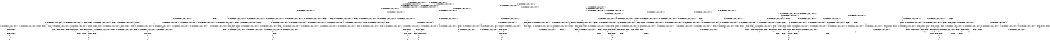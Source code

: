digraph BCG {
size = "7, 10.5";
center = TRUE;
node [shape = circle];
0 [peripheries = 2];
0 -> 1 [label = "EX !0 !ATOMIC_EXCH_BRANCH (1, +0, FALSE, +0, 1, TRUE) !{0, 1, 2}"];
0 -> 2 [label = "EX !2 !ATOMIC_EXCH_BRANCH (1, +1, TRUE, +0, 2, TRUE) !{0, 1, 2}"];
0 -> 3 [label = "EX !1 !ATOMIC_EXCH_BRANCH (1, +0, FALSE, +0, 1, TRUE) !{0, 1, 2}"];
0 -> 4 [label = "EX !0 !ATOMIC_EXCH_BRANCH (1, +0, FALSE, +0, 1, TRUE) !{0, 1, 2}"];
1 -> 1 [label = "EX !0 !ATOMIC_EXCH_BRANCH (1, +0, FALSE, +0, 1, TRUE) !{0, 1, 2}"];
1 -> 5 [label = "EX !2 !ATOMIC_EXCH_BRANCH (1, +1, TRUE, +0, 2, TRUE) !{0, 1, 2}"];
1 -> 6 [label = "EX !1 !ATOMIC_EXCH_BRANCH (1, +0, FALSE, +0, 1, TRUE) !{0, 1, 2}"];
1 -> 4 [label = "EX !0 !ATOMIC_EXCH_BRANCH (1, +0, FALSE, +0, 1, TRUE) !{0, 1, 2}"];
2 -> 7 [label = "EX !0 !ATOMIC_EXCH_BRANCH (1, +0, FALSE, +0, 1, FALSE) !{0, 1, 2}"];
2 -> 8 [label = "EX !1 !ATOMIC_EXCH_BRANCH (1, +0, FALSE, +0, 1, FALSE) !{0, 1, 2}"];
2 -> 9 [label = "TERMINATE !2"];
2 -> 10 [label = "EX !0 !ATOMIC_EXCH_BRANCH (1, +0, FALSE, +0, 1, FALSE) !{0, 1, 2}"];
3 -> 3 [label = "EX !1 !ATOMIC_EXCH_BRANCH (1, +0, FALSE, +0, 1, TRUE) !{0, 1, 2}"];
3 -> 6 [label = "EX !0 !ATOMIC_EXCH_BRANCH (1, +0, FALSE, +0, 1, TRUE) !{0, 1, 2}"];
3 -> 11 [label = "EX !2 !ATOMIC_EXCH_BRANCH (1, +1, TRUE, +0, 2, TRUE) !{0, 1, 2}"];
3 -> 12 [label = "EX !0 !ATOMIC_EXCH_BRANCH (1, +0, FALSE, +0, 1, TRUE) !{0, 1, 2}"];
4 -> 13 [label = "EX !1 !ATOMIC_EXCH_BRANCH (1, +0, FALSE, +0, 1, TRUE) !{0, 1, 2}"];
4 -> 4 [label = "EX !0 !ATOMIC_EXCH_BRANCH (1, +0, FALSE, +0, 1, TRUE) !{0, 1, 2}"];
4 -> 14 [label = "EX !2 !ATOMIC_EXCH_BRANCH (1, +1, TRUE, +0, 2, TRUE) !{0, 1, 2}"];
4 -> 12 [label = "EX !1 !ATOMIC_EXCH_BRANCH (1, +0, FALSE, +0, 1, TRUE) !{0, 1, 2}"];
5 -> 7 [label = "EX !0 !ATOMIC_EXCH_BRANCH (1, +0, FALSE, +0, 1, FALSE) !{0, 1, 2}"];
5 -> 15 [label = "EX !1 !ATOMIC_EXCH_BRANCH (1, +0, FALSE, +0, 1, FALSE) !{0, 1, 2}"];
5 -> 16 [label = "TERMINATE !2"];
5 -> 10 [label = "EX !0 !ATOMIC_EXCH_BRANCH (1, +0, FALSE, +0, 1, FALSE) !{0, 1, 2}"];
6 -> 6 [label = "EX !0 !ATOMIC_EXCH_BRANCH (1, +0, FALSE, +0, 1, TRUE) !{0, 1, 2}"];
6 -> 6 [label = "EX !1 !ATOMIC_EXCH_BRANCH (1, +0, FALSE, +0, 1, TRUE) !{0, 1, 2}"];
6 -> 17 [label = "EX !2 !ATOMIC_EXCH_BRANCH (1, +1, TRUE, +0, 2, TRUE) !{0, 1, 2}"];
6 -> 12 [label = "EX !0 !ATOMIC_EXCH_BRANCH (1, +0, FALSE, +0, 1, TRUE) !{0, 1, 2}"];
7 -> 18 [label = "EX !1 !ATOMIC_EXCH_BRANCH (1, +0, FALSE, +0, 1, FALSE) !{0, 1, 2}"];
7 -> 19 [label = "TERMINATE !0"];
7 -> 20 [label = "TERMINATE !2"];
8 -> 18 [label = "EX !0 !ATOMIC_EXCH_BRANCH (1, +0, FALSE, +0, 1, FALSE) !{0, 1, 2}"];
8 -> 21 [label = "TERMINATE !2"];
8 -> 22 [label = "TERMINATE !1"];
8 -> 23 [label = "EX !0 !ATOMIC_EXCH_BRANCH (1, +0, FALSE, +0, 1, FALSE) !{0, 1, 2}"];
9 -> 24 [label = "EX !0 !ATOMIC_EXCH_BRANCH (1, +0, FALSE, +0, 1, FALSE) !{0, 1}"];
9 -> 25 [label = "EX !1 !ATOMIC_EXCH_BRANCH (1, +0, FALSE, +0, 1, FALSE) !{0, 1}"];
9 -> 26 [label = "EX !0 !ATOMIC_EXCH_BRANCH (1, +0, FALSE, +0, 1, FALSE) !{0, 1}"];
10 -> 27 [label = "EX !1 !ATOMIC_EXCH_BRANCH (1, +0, FALSE, +0, 1, FALSE) !{0, 1, 2}"];
10 -> 23 [label = "EX !1 !ATOMIC_EXCH_BRANCH (1, +0, FALSE, +0, 1, FALSE) !{0, 1, 2}"];
10 -> 28 [label = "TERMINATE !0"];
10 -> 29 [label = "TERMINATE !2"];
11 -> 8 [label = "EX !1 !ATOMIC_EXCH_BRANCH (1, +0, FALSE, +0, 1, FALSE) !{0, 1, 2}"];
11 -> 30 [label = "EX !0 !ATOMIC_EXCH_BRANCH (1, +0, FALSE, +0, 1, FALSE) !{0, 1, 2}"];
11 -> 31 [label = "TERMINATE !2"];
11 -> 32 [label = "EX !0 !ATOMIC_EXCH_BRANCH (1, +0, FALSE, +0, 1, FALSE) !{0, 1, 2}"];
12 -> 13 [label = "EX !1 !ATOMIC_EXCH_BRANCH (1, +0, FALSE, +0, 1, TRUE) !{0, 1, 2}"];
12 -> 12 [label = "EX !0 !ATOMIC_EXCH_BRANCH (1, +0, FALSE, +0, 1, TRUE) !{0, 1, 2}"];
12 -> 12 [label = "EX !1 !ATOMIC_EXCH_BRANCH (1, +0, FALSE, +0, 1, TRUE) !{0, 1, 2}"];
12 -> 33 [label = "EX !2 !ATOMIC_EXCH_BRANCH (1, +1, TRUE, +0, 2, TRUE) !{0, 1, 2}"];
13 -> 34 [label = "EX !2 !ATOMIC_EXCH_BRANCH (1, +1, TRUE, +0, 2, TRUE) !{0, 1, 2}"];
13 -> 13 [label = "EX !0 !ATOMIC_EXCH_BRANCH (1, +0, FALSE, +0, 1, TRUE) !{0, 1, 2}"];
13 -> 13 [label = "EX !1 !ATOMIC_EXCH_BRANCH (1, +0, FALSE, +0, 1, TRUE) !{0, 1, 2}"];
13 -> 35 [label = "EX !2 !ATOMIC_EXCH_BRANCH (1, +1, TRUE, +0, 2, TRUE) !{0, 1, 2}"];
14 -> 36 [label = "EX !1 !ATOMIC_EXCH_BRANCH (1, +0, FALSE, +0, 1, FALSE) !{0, 1, 2}"];
14 -> 10 [label = "EX !0 !ATOMIC_EXCH_BRANCH (1, +0, FALSE, +0, 1, FALSE) !{0, 1, 2}"];
14 -> 37 [label = "EX !1 !ATOMIC_EXCH_BRANCH (1, +0, FALSE, +0, 1, FALSE) !{0, 1, 2}"];
14 -> 38 [label = "TERMINATE !2"];
15 -> 18 [label = "EX !0 !ATOMIC_EXCH_BRANCH (1, +0, FALSE, +0, 1, FALSE) !{0, 1, 2}"];
15 -> 39 [label = "TERMINATE !2"];
15 -> 40 [label = "TERMINATE !1"];
15 -> 23 [label = "EX !0 !ATOMIC_EXCH_BRANCH (1, +0, FALSE, +0, 1, FALSE) !{0, 1, 2}"];
16 -> 24 [label = "EX !0 !ATOMIC_EXCH_BRANCH (1, +0, FALSE, +0, 1, FALSE) !{0, 1}"];
16 -> 41 [label = "EX !1 !ATOMIC_EXCH_BRANCH (1, +0, FALSE, +0, 1, FALSE) !{0, 1}"];
16 -> 26 [label = "EX !0 !ATOMIC_EXCH_BRANCH (1, +0, FALSE, +0, 1, FALSE) !{0, 1}"];
17 -> 30 [label = "EX !0 !ATOMIC_EXCH_BRANCH (1, +0, FALSE, +0, 1, FALSE) !{0, 1, 2}"];
17 -> 15 [label = "EX !1 !ATOMIC_EXCH_BRANCH (1, +0, FALSE, +0, 1, FALSE) !{0, 1, 2}"];
17 -> 42 [label = "TERMINATE !2"];
17 -> 32 [label = "EX !0 !ATOMIC_EXCH_BRANCH (1, +0, FALSE, +0, 1, FALSE) !{0, 1, 2}"];
18 -> 43 [label = "TERMINATE !0"];
18 -> 44 [label = "TERMINATE !2"];
18 -> 45 [label = "TERMINATE !1"];
19 -> 46 [label = "EX !1 !ATOMIC_EXCH_BRANCH (1, +0, FALSE, +0, 1, FALSE) !{1, 2}"];
19 -> 47 [label = "TERMINATE !2"];
19 -> 48 [label = "EX !1 !ATOMIC_EXCH_BRANCH (1, +0, FALSE, +0, 1, FALSE) !{1, 2}"];
20 -> 49 [label = "EX !1 !ATOMIC_EXCH_BRANCH (1, +0, FALSE, +0, 1, FALSE) !{0, 1}"];
20 -> 47 [label = "TERMINATE !0"];
21 -> 49 [label = "EX !0 !ATOMIC_EXCH_BRANCH (1, +0, FALSE, +0, 1, FALSE) !{0, 1}"];
21 -> 50 [label = "TERMINATE !1"];
21 -> 51 [label = "EX !0 !ATOMIC_EXCH_BRANCH (1, +0, FALSE, +0, 1, FALSE) !{0, 1}"];
22 -> 52 [label = "EX !0 !ATOMIC_EXCH_BRANCH (1, +0, FALSE, +0, 1, FALSE) !{0, 2}"];
22 -> 50 [label = "TERMINATE !2"];
22 -> 53 [label = "EX !0 !ATOMIC_EXCH_BRANCH (1, +0, FALSE, +0, 1, FALSE) !{0, 2}"];
23 -> 54 [label = "TERMINATE !0"];
23 -> 55 [label = "TERMINATE !2"];
23 -> 56 [label = "TERMINATE !1"];
24 -> 49 [label = "EX !1 !ATOMIC_EXCH_BRANCH (1, +0, FALSE, +0, 1, FALSE) !{0, 1}"];
24 -> 47 [label = "TERMINATE !0"];
25 -> 49 [label = "EX !0 !ATOMIC_EXCH_BRANCH (1, +0, FALSE, +0, 1, FALSE) !{0, 1}"];
25 -> 50 [label = "TERMINATE !1"];
25 -> 51 [label = "EX !0 !ATOMIC_EXCH_BRANCH (1, +0, FALSE, +0, 1, FALSE) !{0, 1}"];
26 -> 57 [label = "EX !1 !ATOMIC_EXCH_BRANCH (1, +0, FALSE, +0, 1, FALSE) !{0, 1}"];
26 -> 51 [label = "EX !1 !ATOMIC_EXCH_BRANCH (1, +0, FALSE, +0, 1, FALSE) !{0, 1}"];
26 -> 58 [label = "TERMINATE !0"];
27 -> 59 [label = "TERMINATE !0"];
27 -> 60 [label = "TERMINATE !2"];
27 -> 61 [label = "TERMINATE !1"];
28 -> 62 [label = "EX !1 !ATOMIC_EXCH_BRANCH (1, +0, FALSE, +0, 1, FALSE) !{1, 2}"];
28 -> 63 [label = "TERMINATE !2"];
29 -> 64 [label = "EX !1 !ATOMIC_EXCH_BRANCH (1, +0, FALSE, +0, 1, FALSE) !{0, 1}"];
29 -> 63 [label = "TERMINATE !0"];
30 -> 18 [label = "EX !1 !ATOMIC_EXCH_BRANCH (1, +0, FALSE, +0, 1, FALSE) !{0, 1, 2}"];
30 -> 65 [label = "TERMINATE !0"];
30 -> 66 [label = "TERMINATE !2"];
31 -> 25 [label = "EX !1 !ATOMIC_EXCH_BRANCH (1, +0, FALSE, +0, 1, FALSE) !{0, 1}"];
31 -> 67 [label = "EX !0 !ATOMIC_EXCH_BRANCH (1, +0, FALSE, +0, 1, FALSE) !{0, 1}"];
31 -> 68 [label = "EX !0 !ATOMIC_EXCH_BRANCH (1, +0, FALSE, +0, 1, FALSE) !{0, 1}"];
32 -> 27 [label = "EX !1 !ATOMIC_EXCH_BRANCH (1, +0, FALSE, +0, 1, FALSE) !{0, 1, 2}"];
32 -> 23 [label = "EX !1 !ATOMIC_EXCH_BRANCH (1, +0, FALSE, +0, 1, FALSE) !{0, 1, 2}"];
32 -> 69 [label = "TERMINATE !0"];
32 -> 70 [label = "TERMINATE !2"];
33 -> 36 [label = "EX !1 !ATOMIC_EXCH_BRANCH (1, +0, FALSE, +0, 1, FALSE) !{0, 1, 2}"];
33 -> 32 [label = "EX !0 !ATOMIC_EXCH_BRANCH (1, +0, FALSE, +0, 1, FALSE) !{0, 1, 2}"];
33 -> 37 [label = "EX !1 !ATOMIC_EXCH_BRANCH (1, +0, FALSE, +0, 1, FALSE) !{0, 1, 2}"];
33 -> 71 [label = "TERMINATE !2"];
34 -> 72 [label = "EX !0 !ATOMIC_EXCH_BRANCH (1, +0, FALSE, +0, 1, FALSE) !{0, 1, 2}"];
34 -> 73 [label = "EX !1 !ATOMIC_EXCH_BRANCH (1, +0, FALSE, +0, 1, FALSE) !{0, 1, 2}"];
34 -> 74 [label = "TERMINATE !2"];
34 -> 32 [label = "EX !0 !ATOMIC_EXCH_BRANCH (1, +0, FALSE, +0, 1, FALSE) !{0, 1, 2}"];
35 -> 75 [label = "EX !0 !ATOMIC_EXCH_BRANCH (1, +0, FALSE, +0, 1, FALSE) !{0, 1, 2}"];
35 -> 36 [label = "EX !1 !ATOMIC_EXCH_BRANCH (1, +0, FALSE, +0, 1, FALSE) !{0, 1, 2}"];
35 -> 76 [label = "TERMINATE !2"];
36 -> 27 [label = "EX !0 !ATOMIC_EXCH_BRANCH (1, +0, FALSE, +0, 1, FALSE) !{0, 1, 2}"];
36 -> 77 [label = "TERMINATE !2"];
36 -> 78 [label = "TERMINATE !1"];
37 -> 23 [label = "EX !0 !ATOMIC_EXCH_BRANCH (1, +0, FALSE, +0, 1, FALSE) !{0, 1, 2}"];
37 -> 79 [label = "TERMINATE !2"];
37 -> 80 [label = "TERMINATE !1"];
38 -> 81 [label = "EX !0 !ATOMIC_EXCH_BRANCH (1, +0, FALSE, +0, 1, FALSE) !{0, 1}"];
38 -> 82 [label = "EX !1 !ATOMIC_EXCH_BRANCH (1, +0, FALSE, +0, 1, FALSE) !{0, 1}"];
39 -> 49 [label = "EX !0 !ATOMIC_EXCH_BRANCH (1, +0, FALSE, +0, 1, FALSE) !{0, 1}"];
39 -> 83 [label = "TERMINATE !1"];
39 -> 51 [label = "EX !0 !ATOMIC_EXCH_BRANCH (1, +0, FALSE, +0, 1, FALSE) !{0, 1}"];
40 -> 52 [label = "EX !0 !ATOMIC_EXCH_BRANCH (1, +0, FALSE, +0, 1, FALSE) !{0, 2}"];
40 -> 83 [label = "TERMINATE !2"];
40 -> 53 [label = "EX !0 !ATOMIC_EXCH_BRANCH (1, +0, FALSE, +0, 1, FALSE) !{0, 2}"];
41 -> 49 [label = "EX !0 !ATOMIC_EXCH_BRANCH (1, +0, FALSE, +0, 1, FALSE) !{0, 1}"];
41 -> 83 [label = "TERMINATE !1"];
41 -> 51 [label = "EX !0 !ATOMIC_EXCH_BRANCH (1, +0, FALSE, +0, 1, FALSE) !{0, 1}"];
42 -> 67 [label = "EX !0 !ATOMIC_EXCH_BRANCH (1, +0, FALSE, +0, 1, FALSE) !{0, 1}"];
42 -> 41 [label = "EX !1 !ATOMIC_EXCH_BRANCH (1, +0, FALSE, +0, 1, FALSE) !{0, 1}"];
42 -> 68 [label = "EX !0 !ATOMIC_EXCH_BRANCH (1, +0, FALSE, +0, 1, FALSE) !{0, 1}"];
43 -> 84 [label = "TERMINATE !2"];
43 -> 85 [label = "TERMINATE !1"];
44 -> 84 [label = "TERMINATE !0"];
44 -> 86 [label = "TERMINATE !1"];
45 -> 85 [label = "TERMINATE !0"];
45 -> 86 [label = "TERMINATE !2"];
46 -> 84 [label = "TERMINATE !2"];
46 -> 85 [label = "TERMINATE !1"];
47 -> 87 [label = "EX !1 !ATOMIC_EXCH_BRANCH (1, +0, FALSE, +0, 1, FALSE) !{1}"];
47 -> 88 [label = "EX !1 !ATOMIC_EXCH_BRANCH (1, +0, FALSE, +0, 1, FALSE) !{1}"];
48 -> 89 [label = "TERMINATE !2"];
48 -> 90 [label = "TERMINATE !1"];
49 -> 84 [label = "TERMINATE !0"];
49 -> 86 [label = "TERMINATE !1"];
50 -> 91 [label = "EX !0 !ATOMIC_EXCH_BRANCH (1, +0, FALSE, +0, 1, FALSE) !{0}"];
50 -> 92 [label = "EX !0 !ATOMIC_EXCH_BRANCH (1, +0, FALSE, +0, 1, FALSE) !{0}"];
51 -> 93 [label = "TERMINATE !0"];
51 -> 94 [label = "TERMINATE !1"];
52 -> 85 [label = "TERMINATE !0"];
52 -> 86 [label = "TERMINATE !2"];
53 -> 95 [label = "TERMINATE !0"];
53 -> 96 [label = "TERMINATE !2"];
54 -> 97 [label = "TERMINATE !2"];
54 -> 98 [label = "TERMINATE !1"];
55 -> 97 [label = "TERMINATE !0"];
55 -> 99 [label = "TERMINATE !1"];
56 -> 98 [label = "TERMINATE !0"];
56 -> 99 [label = "TERMINATE !2"];
57 -> 100 [label = "TERMINATE !0"];
57 -> 101 [label = "TERMINATE !1"];
58 -> 102 [label = "EX !1 !ATOMIC_EXCH_BRANCH (1, +0, FALSE, +0, 1, FALSE) !{1}"];
59 -> 103 [label = "TERMINATE !2"];
59 -> 104 [label = "TERMINATE !1"];
60 -> 103 [label = "TERMINATE !0"];
60 -> 105 [label = "TERMINATE !1"];
61 -> 104 [label = "TERMINATE !0"];
61 -> 105 [label = "TERMINATE !2"];
62 -> 97 [label = "TERMINATE !2"];
62 -> 98 [label = "TERMINATE !1"];
63 -> 106 [label = "EX !1 !ATOMIC_EXCH_BRANCH (1, +0, FALSE, +0, 1, FALSE) !{1}"];
64 -> 97 [label = "TERMINATE !0"];
64 -> 99 [label = "TERMINATE !1"];
65 -> 46 [label = "EX !1 !ATOMIC_EXCH_BRANCH (1, +0, FALSE, +0, 1, FALSE) !{1, 2}"];
65 -> 107 [label = "TERMINATE !2"];
65 -> 48 [label = "EX !1 !ATOMIC_EXCH_BRANCH (1, +0, FALSE, +0, 1, FALSE) !{1, 2}"];
66 -> 49 [label = "EX !1 !ATOMIC_EXCH_BRANCH (1, +0, FALSE, +0, 1, FALSE) !{0, 1}"];
66 -> 107 [label = "TERMINATE !0"];
67 -> 49 [label = "EX !1 !ATOMIC_EXCH_BRANCH (1, +0, FALSE, +0, 1, FALSE) !{0, 1}"];
67 -> 107 [label = "TERMINATE !0"];
68 -> 57 [label = "EX !1 !ATOMIC_EXCH_BRANCH (1, +0, FALSE, +0, 1, FALSE) !{0, 1}"];
68 -> 51 [label = "EX !1 !ATOMIC_EXCH_BRANCH (1, +0, FALSE, +0, 1, FALSE) !{0, 1}"];
68 -> 108 [label = "TERMINATE !0"];
69 -> 62 [label = "EX !1 !ATOMIC_EXCH_BRANCH (1, +0, FALSE, +0, 1, FALSE) !{1, 2}"];
69 -> 109 [label = "TERMINATE !2"];
70 -> 64 [label = "EX !1 !ATOMIC_EXCH_BRANCH (1, +0, FALSE, +0, 1, FALSE) !{0, 1}"];
70 -> 109 [label = "TERMINATE !0"];
71 -> 110 [label = "EX !0 !ATOMIC_EXCH_BRANCH (1, +0, FALSE, +0, 1, FALSE) !{0, 1}"];
71 -> 82 [label = "EX !1 !ATOMIC_EXCH_BRANCH (1, +0, FALSE, +0, 1, FALSE) !{0, 1}"];
72 -> 111 [label = "EX !1 !ATOMIC_EXCH_BRANCH (1, +0, FALSE, +0, 1, FALSE) !{0, 1, 2}"];
72 -> 112 [label = "TERMINATE !0"];
72 -> 113 [label = "TERMINATE !2"];
73 -> 111 [label = "EX !0 !ATOMIC_EXCH_BRANCH (1, +0, FALSE, +0, 1, FALSE) !{0, 1, 2}"];
73 -> 114 [label = "TERMINATE !2"];
73 -> 115 [label = "TERMINATE !1"];
73 -> 23 [label = "EX !0 !ATOMIC_EXCH_BRANCH (1, +0, FALSE, +0, 1, FALSE) !{0, 1, 2}"];
74 -> 116 [label = "EX !0 !ATOMIC_EXCH_BRANCH (1, +0, FALSE, +0, 1, FALSE) !{0, 1}"];
74 -> 117 [label = "EX !1 !ATOMIC_EXCH_BRANCH (1, +0, FALSE, +0, 1, FALSE) !{0, 1}"];
75 -> 27 [label = "EX !1 !ATOMIC_EXCH_BRANCH (1, +0, FALSE, +0, 1, FALSE) !{0, 1, 2}"];
75 -> 118 [label = "TERMINATE !0"];
75 -> 119 [label = "TERMINATE !2"];
76 -> 120 [label = "EX !0 !ATOMIC_EXCH_BRANCH (1, +0, FALSE, +0, 1, FALSE) !{0, 1}"];
76 -> 121 [label = "EX !1 !ATOMIC_EXCH_BRANCH (1, +0, FALSE, +0, 1, FALSE) !{0, 1}"];
77 -> 122 [label = "EX !0 !ATOMIC_EXCH_BRANCH (1, +0, FALSE, +0, 1, FALSE) !{0, 1}"];
77 -> 123 [label = "TERMINATE !1"];
78 -> 124 [label = "EX !0 !ATOMIC_EXCH_BRANCH (1, +0, FALSE, +0, 1, FALSE) !{0, 2}"];
78 -> 123 [label = "TERMINATE !2"];
79 -> 64 [label = "EX !0 !ATOMIC_EXCH_BRANCH (1, +0, FALSE, +0, 1, FALSE) !{0, 1}"];
79 -> 125 [label = "TERMINATE !1"];
80 -> 126 [label = "EX !0 !ATOMIC_EXCH_BRANCH (1, +0, FALSE, +0, 1, FALSE) !{0, 2}"];
80 -> 125 [label = "TERMINATE !2"];
81 -> 64 [label = "EX !1 !ATOMIC_EXCH_BRANCH (1, +0, FALSE, +0, 1, FALSE) !{0, 1}"];
81 -> 63 [label = "TERMINATE !0"];
82 -> 64 [label = "EX !0 !ATOMIC_EXCH_BRANCH (1, +0, FALSE, +0, 1, FALSE) !{0, 1}"];
82 -> 125 [label = "TERMINATE !1"];
83 -> 91 [label = "EX !0 !ATOMIC_EXCH_BRANCH (1, +0, FALSE, +0, 1, FALSE) !{0}"];
83 -> 92 [label = "EX !0 !ATOMIC_EXCH_BRANCH (1, +0, FALSE, +0, 1, FALSE) !{0}"];
84 -> 127 [label = "TERMINATE !1"];
85 -> 127 [label = "TERMINATE !2"];
86 -> 127 [label = "TERMINATE !0"];
87 -> 127 [label = "TERMINATE !1"];
88 -> 128 [label = "TERMINATE !1"];
89 -> 129 [label = "TERMINATE !1"];
90 -> 129 [label = "TERMINATE !2"];
91 -> 127 [label = "TERMINATE !0"];
92 -> 130 [label = "TERMINATE !0"];
93 -> 131 [label = "TERMINATE !1"];
94 -> 131 [label = "TERMINATE !0"];
95 -> 132 [label = "TERMINATE !2"];
96 -> 132 [label = "TERMINATE !0"];
97 -> 133 [label = "TERMINATE !1"];
98 -> 133 [label = "TERMINATE !2"];
99 -> 133 [label = "TERMINATE !0"];
100 -> 134 [label = "TERMINATE !1"];
101 -> 134 [label = "TERMINATE !0"];
102 -> 131 [label = "TERMINATE !1"];
103 -> 135 [label = "TERMINATE !1"];
104 -> 135 [label = "TERMINATE !2"];
105 -> 135 [label = "TERMINATE !0"];
106 -> 133 [label = "TERMINATE !1"];
107 -> 87 [label = "EX !1 !ATOMIC_EXCH_BRANCH (1, +0, FALSE, +0, 1, FALSE) !{1}"];
107 -> 88 [label = "EX !1 !ATOMIC_EXCH_BRANCH (1, +0, FALSE, +0, 1, FALSE) !{1}"];
108 -> 102 [label = "EX !1 !ATOMIC_EXCH_BRANCH (1, +0, FALSE, +0, 1, FALSE) !{1}"];
109 -> 106 [label = "EX !1 !ATOMIC_EXCH_BRANCH (1, +0, FALSE, +0, 1, FALSE) !{1}"];
110 -> 64 [label = "EX !1 !ATOMIC_EXCH_BRANCH (1, +0, FALSE, +0, 1, FALSE) !{0, 1}"];
110 -> 109 [label = "TERMINATE !0"];
111 -> 136 [label = "TERMINATE !0"];
111 -> 137 [label = "TERMINATE !2"];
111 -> 138 [label = "TERMINATE !1"];
112 -> 139 [label = "EX !1 !ATOMIC_EXCH_BRANCH (1, +0, FALSE, +0, 1, FALSE) !{1, 2}"];
112 -> 140 [label = "TERMINATE !2"];
113 -> 141 [label = "EX !1 !ATOMIC_EXCH_BRANCH (1, +0, FALSE, +0, 1, FALSE) !{0, 1}"];
113 -> 140 [label = "TERMINATE !0"];
114 -> 141 [label = "EX !0 !ATOMIC_EXCH_BRANCH (1, +0, FALSE, +0, 1, FALSE) !{0, 1}"];
114 -> 142 [label = "TERMINATE !1"];
115 -> 143 [label = "EX !0 !ATOMIC_EXCH_BRANCH (1, +0, FALSE, +0, 1, FALSE) !{0, 2}"];
115 -> 142 [label = "TERMINATE !2"];
116 -> 141 [label = "EX !1 !ATOMIC_EXCH_BRANCH (1, +0, FALSE, +0, 1, FALSE) !{0, 1}"];
116 -> 140 [label = "TERMINATE !0"];
117 -> 141 [label = "EX !0 !ATOMIC_EXCH_BRANCH (1, +0, FALSE, +0, 1, FALSE) !{0, 1}"];
117 -> 142 [label = "TERMINATE !1"];
118 -> 144 [label = "EX !1 !ATOMIC_EXCH_BRANCH (1, +0, FALSE, +0, 1, FALSE) !{1, 2}"];
118 -> 145 [label = "TERMINATE !2"];
119 -> 122 [label = "EX !1 !ATOMIC_EXCH_BRANCH (1, +0, FALSE, +0, 1, FALSE) !{0, 1}"];
119 -> 145 [label = "TERMINATE !0"];
120 -> 122 [label = "EX !1 !ATOMIC_EXCH_BRANCH (1, +0, FALSE, +0, 1, FALSE) !{0, 1}"];
120 -> 145 [label = "TERMINATE !0"];
121 -> 122 [label = "EX !0 !ATOMIC_EXCH_BRANCH (1, +0, FALSE, +0, 1, FALSE) !{0, 1}"];
121 -> 123 [label = "TERMINATE !1"];
122 -> 103 [label = "TERMINATE !0"];
122 -> 105 [label = "TERMINATE !1"];
123 -> 146 [label = "EX !0 !ATOMIC_EXCH_BRANCH (1, +0, FALSE, +0, 1, FALSE) !{0}"];
124 -> 104 [label = "TERMINATE !0"];
124 -> 105 [label = "TERMINATE !2"];
125 -> 147 [label = "EX !0 !ATOMIC_EXCH_BRANCH (1, +0, FALSE, +0, 1, FALSE) !{0}"];
126 -> 98 [label = "TERMINATE !0"];
126 -> 99 [label = "TERMINATE !2"];
127 -> 148 [label = "exit"];
128 -> 149 [label = "exit"];
129 -> 150 [label = "exit"];
130 -> 151 [label = "exit"];
131 -> 152 [label = "exit"];
132 -> 153 [label = "exit"];
133 -> 154 [label = "exit"];
134 -> 155 [label = "exit"];
135 -> 156 [label = "exit"];
136 -> 157 [label = "TERMINATE !2"];
136 -> 158 [label = "TERMINATE !1"];
137 -> 157 [label = "TERMINATE !0"];
137 -> 159 [label = "TERMINATE !1"];
138 -> 158 [label = "TERMINATE !0"];
138 -> 159 [label = "TERMINATE !2"];
139 -> 157 [label = "TERMINATE !2"];
139 -> 158 [label = "TERMINATE !1"];
140 -> 160 [label = "EX !1 !ATOMIC_EXCH_BRANCH (1, +0, FALSE, +0, 1, FALSE) !{1}"];
141 -> 157 [label = "TERMINATE !0"];
141 -> 159 [label = "TERMINATE !1"];
142 -> 161 [label = "EX !0 !ATOMIC_EXCH_BRANCH (1, +0, FALSE, +0, 1, FALSE) !{0}"];
143 -> 158 [label = "TERMINATE !0"];
143 -> 159 [label = "TERMINATE !2"];
144 -> 103 [label = "TERMINATE !2"];
144 -> 104 [label = "TERMINATE !1"];
145 -> 162 [label = "EX !1 !ATOMIC_EXCH_BRANCH (1, +0, FALSE, +0, 1, FALSE) !{1}"];
146 -> 135 [label = "TERMINATE !0"];
147 -> 133 [label = "TERMINATE !0"];
157 -> 163 [label = "TERMINATE !1"];
158 -> 163 [label = "TERMINATE !2"];
159 -> 163 [label = "TERMINATE !0"];
160 -> 163 [label = "TERMINATE !1"];
161 -> 163 [label = "TERMINATE !0"];
162 -> 135 [label = "TERMINATE !1"];
163 -> 164 [label = "exit"];
}
